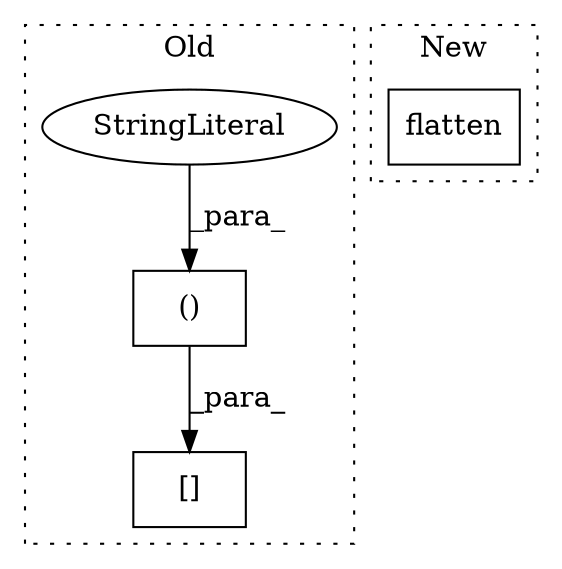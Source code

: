 digraph G {
subgraph cluster0 {
1 [label="[]" a="2" s="7160,7215" l="21,2" shape="box"];
3 [label="()" a="106" s="7181" l="34" shape="box"];
4 [label="StringLiteral" a="45" s="7199" l="16" shape="ellipse"];
label = "Old";
style="dotted";
}
subgraph cluster1 {
2 [label="flatten" a="32" s="7201" l="9" shape="box"];
label = "New";
style="dotted";
}
3 -> 1 [label="_para_"];
4 -> 3 [label="_para_"];
}